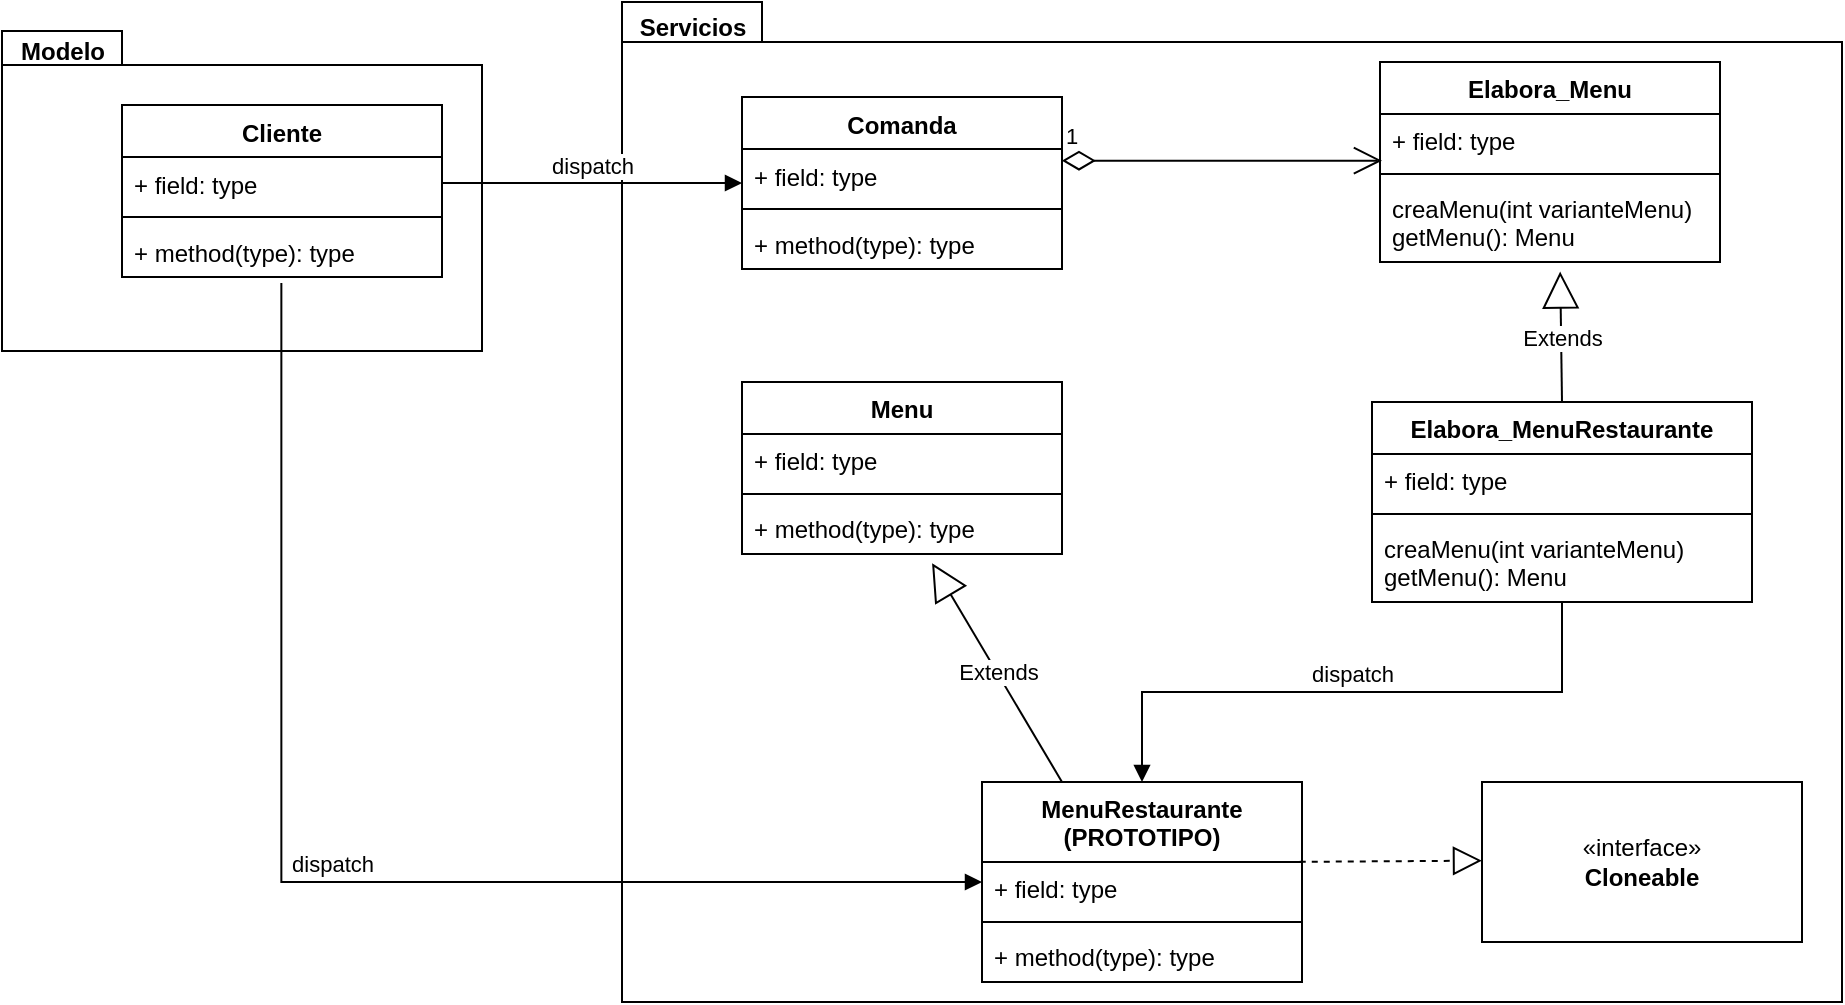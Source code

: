 <mxfile version="21.2.1" type="device">
  <diagram name="Página-1" id="gfxddq3YXZBz9irTZUz0">
    <mxGraphModel dx="1864" dy="1538" grid="1" gridSize="10" guides="1" tooltips="1" connect="1" arrows="1" fold="1" page="1" pageScale="1" pageWidth="827" pageHeight="1169" math="0" shadow="0">
      <root>
        <mxCell id="0" />
        <mxCell id="1" parent="0" />
        <mxCell id="KTP5H2mRDljaxL4P486P-56" value="" style="shape=folder;fontStyle=1;spacingTop=10;tabWidth=70;tabHeight=20;tabPosition=left;html=1;whiteSpace=wrap;" parent="1" vertex="1">
          <mxGeometry x="-50" y="-40" width="610" height="500" as="geometry" />
        </mxCell>
        <mxCell id="KTP5H2mRDljaxL4P486P-25" value="" style="shape=folder;fontStyle=1;spacingTop=10;tabWidth=60;tabHeight=17;tabPosition=left;html=1;whiteSpace=wrap;" parent="1" vertex="1">
          <mxGeometry x="-360" y="-25.5" width="240" height="160" as="geometry" />
        </mxCell>
        <mxCell id="KTP5H2mRDljaxL4P486P-1" value="Elabora_Menu" style="swimlane;fontStyle=1;align=center;verticalAlign=top;childLayout=stackLayout;horizontal=1;startSize=26;horizontalStack=0;resizeParent=1;resizeParentMax=0;resizeLast=0;collapsible=1;marginBottom=0;whiteSpace=wrap;html=1;" parent="1" vertex="1">
          <mxGeometry x="329" y="-10" width="170" height="100" as="geometry" />
        </mxCell>
        <mxCell id="KTP5H2mRDljaxL4P486P-2" value="+ field: type" style="text;strokeColor=none;fillColor=none;align=left;verticalAlign=top;spacingLeft=4;spacingRight=4;overflow=hidden;rotatable=0;points=[[0,0.5],[1,0.5]];portConstraint=eastwest;whiteSpace=wrap;html=1;" parent="KTP5H2mRDljaxL4P486P-1" vertex="1">
          <mxGeometry y="26" width="170" height="26" as="geometry" />
        </mxCell>
        <mxCell id="KTP5H2mRDljaxL4P486P-3" value="" style="line;strokeWidth=1;fillColor=none;align=left;verticalAlign=middle;spacingTop=-1;spacingLeft=3;spacingRight=3;rotatable=0;labelPosition=right;points=[];portConstraint=eastwest;strokeColor=inherit;" parent="KTP5H2mRDljaxL4P486P-1" vertex="1">
          <mxGeometry y="52" width="170" height="8" as="geometry" />
        </mxCell>
        <mxCell id="KTP5H2mRDljaxL4P486P-4" value="creaMenu(int varianteMenu)&lt;br&gt;getMenu(): Menu" style="text;strokeColor=none;fillColor=none;align=left;verticalAlign=top;spacingLeft=4;spacingRight=4;overflow=hidden;rotatable=0;points=[[0,0.5],[1,0.5]];portConstraint=eastwest;whiteSpace=wrap;html=1;" parent="KTP5H2mRDljaxL4P486P-1" vertex="1">
          <mxGeometry y="60" width="170" height="40" as="geometry" />
        </mxCell>
        <mxCell id="KTP5H2mRDljaxL4P486P-13" value="Elabora_MenuRestaurante" style="swimlane;fontStyle=1;align=center;verticalAlign=top;childLayout=stackLayout;horizontal=1;startSize=26;horizontalStack=0;resizeParent=1;resizeParentMax=0;resizeLast=0;collapsible=1;marginBottom=0;whiteSpace=wrap;html=1;" parent="1" vertex="1">
          <mxGeometry x="325" y="160" width="190" height="100" as="geometry" />
        </mxCell>
        <mxCell id="KTP5H2mRDljaxL4P486P-14" value="+ field: type" style="text;strokeColor=none;fillColor=none;align=left;verticalAlign=top;spacingLeft=4;spacingRight=4;overflow=hidden;rotatable=0;points=[[0,0.5],[1,0.5]];portConstraint=eastwest;whiteSpace=wrap;html=1;" parent="KTP5H2mRDljaxL4P486P-13" vertex="1">
          <mxGeometry y="26" width="190" height="26" as="geometry" />
        </mxCell>
        <mxCell id="KTP5H2mRDljaxL4P486P-15" value="" style="line;strokeWidth=1;fillColor=none;align=left;verticalAlign=middle;spacingTop=-1;spacingLeft=3;spacingRight=3;rotatable=0;labelPosition=right;points=[];portConstraint=eastwest;strokeColor=inherit;" parent="KTP5H2mRDljaxL4P486P-13" vertex="1">
          <mxGeometry y="52" width="190" height="8" as="geometry" />
        </mxCell>
        <mxCell id="KTP5H2mRDljaxL4P486P-16" value="creaMenu(int varianteMenu)&lt;br style=&quot;border-color: var(--border-color);&quot;&gt;getMenu(): Menu" style="text;strokeColor=none;fillColor=none;align=left;verticalAlign=top;spacingLeft=4;spacingRight=4;overflow=hidden;rotatable=0;points=[[0,0.5],[1,0.5]];portConstraint=eastwest;whiteSpace=wrap;html=1;" parent="KTP5H2mRDljaxL4P486P-13" vertex="1">
          <mxGeometry y="60" width="190" height="40" as="geometry" />
        </mxCell>
        <mxCell id="KTP5H2mRDljaxL4P486P-19" value="Extends" style="endArrow=block;endSize=16;endFill=0;html=1;rounded=0;entryX=0.53;entryY=1.12;entryDx=0;entryDy=0;entryPerimeter=0;exitX=0.5;exitY=0;exitDx=0;exitDy=0;" parent="1" source="KTP5H2mRDljaxL4P486P-13" target="KTP5H2mRDljaxL4P486P-4" edge="1">
          <mxGeometry width="160" relative="1" as="geometry">
            <mxPoint x="320" y="150" as="sourcePoint" />
            <mxPoint x="480" y="150" as="targetPoint" />
          </mxGeometry>
        </mxCell>
        <mxCell id="KTP5H2mRDljaxL4P486P-20" value="Cliente" style="swimlane;fontStyle=1;align=center;verticalAlign=top;childLayout=stackLayout;horizontal=1;startSize=26;horizontalStack=0;resizeParent=1;resizeParentMax=0;resizeLast=0;collapsible=1;marginBottom=0;whiteSpace=wrap;html=1;" parent="1" vertex="1">
          <mxGeometry x="-300" y="11.5" width="160" height="86" as="geometry" />
        </mxCell>
        <mxCell id="KTP5H2mRDljaxL4P486P-21" value="+ field: type" style="text;strokeColor=none;fillColor=none;align=left;verticalAlign=top;spacingLeft=4;spacingRight=4;overflow=hidden;rotatable=0;points=[[0,0.5],[1,0.5]];portConstraint=eastwest;whiteSpace=wrap;html=1;" parent="KTP5H2mRDljaxL4P486P-20" vertex="1">
          <mxGeometry y="26" width="160" height="26" as="geometry" />
        </mxCell>
        <mxCell id="KTP5H2mRDljaxL4P486P-22" value="" style="line;strokeWidth=1;fillColor=none;align=left;verticalAlign=middle;spacingTop=-1;spacingLeft=3;spacingRight=3;rotatable=0;labelPosition=right;points=[];portConstraint=eastwest;strokeColor=inherit;" parent="KTP5H2mRDljaxL4P486P-20" vertex="1">
          <mxGeometry y="52" width="160" height="8" as="geometry" />
        </mxCell>
        <mxCell id="KTP5H2mRDljaxL4P486P-23" value="+ method(type): type" style="text;strokeColor=none;fillColor=none;align=left;verticalAlign=top;spacingLeft=4;spacingRight=4;overflow=hidden;rotatable=0;points=[[0,0.5],[1,0.5]];portConstraint=eastwest;whiteSpace=wrap;html=1;" parent="KTP5H2mRDljaxL4P486P-20" vertex="1">
          <mxGeometry y="60" width="160" height="26" as="geometry" />
        </mxCell>
        <mxCell id="KTP5H2mRDljaxL4P486P-26" value="Modelo" style="text;align=center;fontStyle=1;verticalAlign=middle;spacingLeft=3;spacingRight=3;strokeColor=none;rotatable=0;points=[[0,0.5],[1,0.5]];portConstraint=eastwest;html=1;" parent="1" vertex="1">
          <mxGeometry x="-360" y="-28.5" width="60" height="26" as="geometry" />
        </mxCell>
        <mxCell id="KTP5H2mRDljaxL4P486P-31" value="MenuRestaurante&lt;br&gt;(PROTOTIPO)" style="swimlane;fontStyle=1;align=center;verticalAlign=top;childLayout=stackLayout;horizontal=1;startSize=40;horizontalStack=0;resizeParent=1;resizeParentMax=0;resizeLast=0;collapsible=1;marginBottom=0;whiteSpace=wrap;html=1;" parent="1" vertex="1">
          <mxGeometry x="130" y="350" width="160" height="100" as="geometry" />
        </mxCell>
        <mxCell id="KTP5H2mRDljaxL4P486P-32" value="+ field: type" style="text;strokeColor=none;fillColor=none;align=left;verticalAlign=top;spacingLeft=4;spacingRight=4;overflow=hidden;rotatable=0;points=[[0,0.5],[1,0.5]];portConstraint=eastwest;whiteSpace=wrap;html=1;" parent="KTP5H2mRDljaxL4P486P-31" vertex="1">
          <mxGeometry y="40" width="160" height="26" as="geometry" />
        </mxCell>
        <mxCell id="KTP5H2mRDljaxL4P486P-33" value="" style="line;strokeWidth=1;fillColor=none;align=left;verticalAlign=middle;spacingTop=-1;spacingLeft=3;spacingRight=3;rotatable=0;labelPosition=right;points=[];portConstraint=eastwest;strokeColor=inherit;" parent="KTP5H2mRDljaxL4P486P-31" vertex="1">
          <mxGeometry y="66" width="160" height="8" as="geometry" />
        </mxCell>
        <mxCell id="KTP5H2mRDljaxL4P486P-34" value="+ method(type): type" style="text;strokeColor=none;fillColor=none;align=left;verticalAlign=top;spacingLeft=4;spacingRight=4;overflow=hidden;rotatable=0;points=[[0,0.5],[1,0.5]];portConstraint=eastwest;whiteSpace=wrap;html=1;" parent="KTP5H2mRDljaxL4P486P-31" vertex="1">
          <mxGeometry y="74" width="160" height="26" as="geometry" />
        </mxCell>
        <mxCell id="KTP5H2mRDljaxL4P486P-39" value="Menu" style="swimlane;fontStyle=1;align=center;verticalAlign=top;childLayout=stackLayout;horizontal=1;startSize=26;horizontalStack=0;resizeParent=1;resizeParentMax=0;resizeLast=0;collapsible=1;marginBottom=0;whiteSpace=wrap;html=1;" parent="1" vertex="1">
          <mxGeometry x="10" y="150" width="160" height="86" as="geometry" />
        </mxCell>
        <mxCell id="KTP5H2mRDljaxL4P486P-40" value="+ field: type" style="text;strokeColor=none;fillColor=none;align=left;verticalAlign=top;spacingLeft=4;spacingRight=4;overflow=hidden;rotatable=0;points=[[0,0.5],[1,0.5]];portConstraint=eastwest;whiteSpace=wrap;html=1;" parent="KTP5H2mRDljaxL4P486P-39" vertex="1">
          <mxGeometry y="26" width="160" height="26" as="geometry" />
        </mxCell>
        <mxCell id="KTP5H2mRDljaxL4P486P-41" value="" style="line;strokeWidth=1;fillColor=none;align=left;verticalAlign=middle;spacingTop=-1;spacingLeft=3;spacingRight=3;rotatable=0;labelPosition=right;points=[];portConstraint=eastwest;strokeColor=inherit;" parent="KTP5H2mRDljaxL4P486P-39" vertex="1">
          <mxGeometry y="52" width="160" height="8" as="geometry" />
        </mxCell>
        <mxCell id="KTP5H2mRDljaxL4P486P-42" value="+ method(type): type" style="text;strokeColor=none;fillColor=none;align=left;verticalAlign=top;spacingLeft=4;spacingRight=4;overflow=hidden;rotatable=0;points=[[0,0.5],[1,0.5]];portConstraint=eastwest;whiteSpace=wrap;html=1;" parent="KTP5H2mRDljaxL4P486P-39" vertex="1">
          <mxGeometry y="60" width="160" height="26" as="geometry" />
        </mxCell>
        <mxCell id="KTP5H2mRDljaxL4P486P-57" value="Servicios" style="text;align=center;fontStyle=1;verticalAlign=middle;spacingLeft=3;spacingRight=3;strokeColor=none;rotatable=0;points=[[0,0.5],[1,0.5]];portConstraint=eastwest;html=1;" parent="1" vertex="1">
          <mxGeometry x="-50" y="-40" width="70" height="26" as="geometry" />
        </mxCell>
        <mxCell id="KTP5H2mRDljaxL4P486P-58" value="dispatch" style="html=1;verticalAlign=bottom;endArrow=block;edgeStyle=elbowEdgeStyle;elbow=vertical;curved=0;rounded=0;exitX=1;exitY=0.5;exitDx=0;exitDy=0;" parent="1" source="KTP5H2mRDljaxL4P486P-21" target="KTP5H2mRDljaxL4P486P-59" edge="1">
          <mxGeometry width="80" relative="1" as="geometry">
            <mxPoint x="260" y="39.33" as="sourcePoint" />
            <mxPoint x="10" y="50" as="targetPoint" />
          </mxGeometry>
        </mxCell>
        <mxCell id="KTP5H2mRDljaxL4P486P-59" value="Comanda" style="swimlane;fontStyle=1;align=center;verticalAlign=top;childLayout=stackLayout;horizontal=1;startSize=26;horizontalStack=0;resizeParent=1;resizeParentMax=0;resizeLast=0;collapsible=1;marginBottom=0;whiteSpace=wrap;html=1;" parent="1" vertex="1">
          <mxGeometry x="10" y="7.5" width="160" height="86" as="geometry" />
        </mxCell>
        <mxCell id="KTP5H2mRDljaxL4P486P-60" value="+ field: type" style="text;strokeColor=none;fillColor=none;align=left;verticalAlign=top;spacingLeft=4;spacingRight=4;overflow=hidden;rotatable=0;points=[[0,0.5],[1,0.5]];portConstraint=eastwest;whiteSpace=wrap;html=1;" parent="KTP5H2mRDljaxL4P486P-59" vertex="1">
          <mxGeometry y="26" width="160" height="26" as="geometry" />
        </mxCell>
        <mxCell id="KTP5H2mRDljaxL4P486P-61" value="" style="line;strokeWidth=1;fillColor=none;align=left;verticalAlign=middle;spacingTop=-1;spacingLeft=3;spacingRight=3;rotatable=0;labelPosition=right;points=[];portConstraint=eastwest;strokeColor=inherit;" parent="KTP5H2mRDljaxL4P486P-59" vertex="1">
          <mxGeometry y="52" width="160" height="8" as="geometry" />
        </mxCell>
        <mxCell id="KTP5H2mRDljaxL4P486P-62" value="+ method(type): type" style="text;strokeColor=none;fillColor=none;align=left;verticalAlign=top;spacingLeft=4;spacingRight=4;overflow=hidden;rotatable=0;points=[[0,0.5],[1,0.5]];portConstraint=eastwest;whiteSpace=wrap;html=1;" parent="KTP5H2mRDljaxL4P486P-59" vertex="1">
          <mxGeometry y="60" width="160" height="26" as="geometry" />
        </mxCell>
        <mxCell id="KTP5H2mRDljaxL4P486P-64" value="Extends" style="endArrow=block;endSize=16;endFill=0;html=1;rounded=0;entryX=0.594;entryY=1.176;entryDx=0;entryDy=0;entryPerimeter=0;exitX=0.25;exitY=0;exitDx=0;exitDy=0;" parent="1" source="KTP5H2mRDljaxL4P486P-31" target="KTP5H2mRDljaxL4P486P-42" edge="1">
          <mxGeometry width="160" relative="1" as="geometry">
            <mxPoint x="140" y="320" as="sourcePoint" />
            <mxPoint x="300" y="320" as="targetPoint" />
          </mxGeometry>
        </mxCell>
        <mxCell id="KTP5H2mRDljaxL4P486P-65" value="1" style="endArrow=open;html=1;endSize=12;startArrow=diamondThin;startSize=14;startFill=0;edgeStyle=orthogonalEdgeStyle;align=left;verticalAlign=bottom;rounded=0;" parent="1" edge="1">
          <mxGeometry x="-1" y="3" relative="1" as="geometry">
            <mxPoint x="170" y="39.33" as="sourcePoint" />
            <mxPoint x="330" y="39.33" as="targetPoint" />
          </mxGeometry>
        </mxCell>
        <mxCell id="KTP5H2mRDljaxL4P486P-67" value="dispatch" style="html=1;verticalAlign=bottom;endArrow=block;edgeStyle=elbowEdgeStyle;elbow=vertical;curved=0;rounded=0;exitX=0.498;exitY=1.115;exitDx=0;exitDy=0;exitPerimeter=0;" parent="1" source="KTP5H2mRDljaxL4P486P-23" edge="1">
          <mxGeometry width="80" relative="1" as="geometry">
            <mxPoint x="-70" y="200" as="sourcePoint" />
            <mxPoint x="130" y="400" as="targetPoint" />
            <Array as="points">
              <mxPoint x="-120" y="400" />
              <mxPoint x="-100" y="200" />
            </Array>
          </mxGeometry>
        </mxCell>
        <mxCell id="KTP5H2mRDljaxL4P486P-71" value="dispatch" style="html=1;verticalAlign=bottom;endArrow=block;edgeStyle=elbowEdgeStyle;elbow=vertical;curved=0;rounded=0;" parent="1" source="KTP5H2mRDljaxL4P486P-16" target="KTP5H2mRDljaxL4P486P-31" edge="1">
          <mxGeometry width="80" relative="1" as="geometry">
            <mxPoint x="420" y="280" as="sourcePoint" />
            <mxPoint x="500" y="280" as="targetPoint" />
          </mxGeometry>
        </mxCell>
        <mxCell id="KTP5H2mRDljaxL4P486P-72" value="«interface»&lt;br&gt;&lt;b&gt;Cloneable&lt;/b&gt;" style="html=1;whiteSpace=wrap;" parent="1" vertex="1">
          <mxGeometry x="380" y="350" width="160" height="80" as="geometry" />
        </mxCell>
        <mxCell id="KTP5H2mRDljaxL4P486P-73" value="" style="endArrow=block;dashed=1;endFill=0;endSize=12;html=1;rounded=0;exitX=0.993;exitY=-0.003;exitDx=0;exitDy=0;exitPerimeter=0;" parent="1" source="KTP5H2mRDljaxL4P486P-32" edge="1">
          <mxGeometry width="160" relative="1" as="geometry">
            <mxPoint x="220" y="389.33" as="sourcePoint" />
            <mxPoint x="380" y="389.33" as="targetPoint" />
          </mxGeometry>
        </mxCell>
      </root>
    </mxGraphModel>
  </diagram>
</mxfile>
